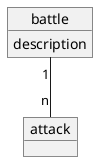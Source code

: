 @startuml PokemonModel
object battle{
    description
}
object attack
battle "1" -- "n" attack
@enduml